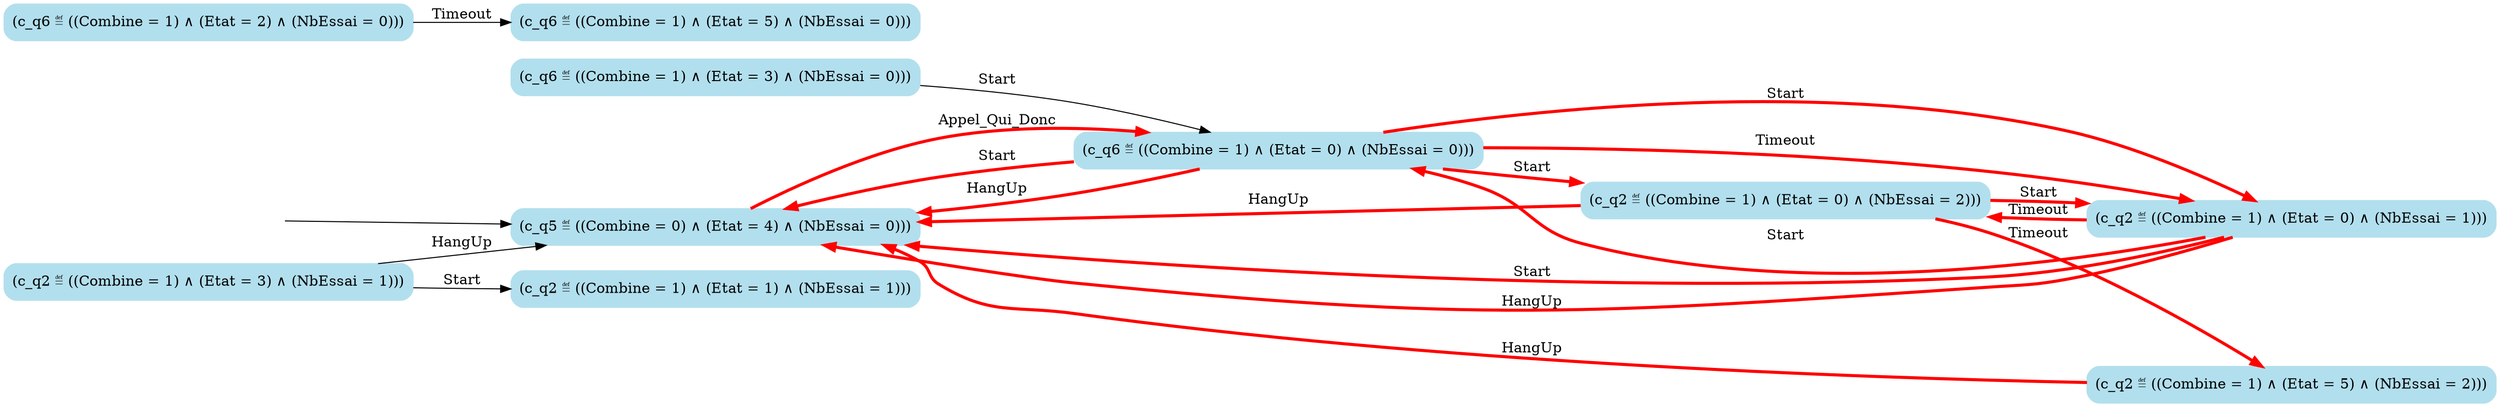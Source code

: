 digraph G {

	rankdir = LR;

	start_c_q5_33[style=invisible];

	node[shape=box, style="rounded, filled", color=lightblue2];

	c_q6_34[label="(c_q6 ≝ ((Combine = 1) ∧ (Etat = 0) ∧ (NbEssai = 0)))"];
	c_q2_35[label="(c_q2 ≝ ((Combine = 1) ∧ (Etat = 0) ∧ (NbEssai = 2)))"];
	c_q6_15[label="(c_q6 ≝ ((Combine = 1) ∧ (Etat = 5) ∧ (NbEssai = 0)))"];
	c_q2_3[label="(c_q2 ≝ ((Combine = 1) ∧ (Etat = 1) ∧ (NbEssai = 1)))"];
	c_q2_25[label="(c_q2 ≝ ((Combine = 1) ∧ (Etat = 0) ∧ (NbEssai = 1)))"];
	c_q2_30[label="(c_q2 ≝ ((Combine = 1) ∧ (Etat = 5) ∧ (NbEssai = 2)))"];
	c_q6_12[label="(c_q6 ≝ ((Combine = 1) ∧ (Etat = 3) ∧ (NbEssai = 0)))"];
	c_q2_32[label="(c_q2 ≝ ((Combine = 1) ∧ (Etat = 3) ∧ (NbEssai = 1)))"];
	c_q5_33[label="(c_q5 ≝ ((Combine = 0) ∧ (Etat = 4) ∧ (NbEssai = 0)))"];
	c_q6_14[label="(c_q6 ≝ ((Combine = 1) ∧ (Etat = 2) ∧ (NbEssai = 0)))"];

	start_c_q5_33 -> c_q5_33;
	c_q5_33 -> c_q6_34[label="Appel_Qui_Donc", penwidth=3, color=red];
	c_q2_32 -> c_q2_3[label="Start"];
	c_q2_25 -> c_q2_35[label="Timeout", penwidth=3, color=red];
	c_q2_25 -> c_q5_33[label="Start", penwidth=3, color=red];
	c_q2_25 -> c_q5_33[label="HangUp", penwidth=3, color=red];
	c_q2_25 -> c_q6_34[label="Start", penwidth=3, color=red];
	c_q6_12 -> c_q6_34[label="Start"];
	c_q6_14 -> c_q6_15[label="Timeout"];
	c_q6_34 -> c_q2_25[label="Start", penwidth=3, color=red];
	c_q6_34 -> c_q2_25[label="Timeout", penwidth=3, color=red];
	c_q6_34 -> c_q5_33[label="Start", penwidth=3, color=red];
	c_q6_34 -> c_q5_33[label="HangUp", penwidth=3, color=red];
	c_q2_35 -> c_q2_25[label="Start", penwidth=3, color=red];
	c_q2_35 -> c_q2_30[label="Timeout", penwidth=3, color=red];
	c_q2_35 -> c_q5_33[label="HangUp", penwidth=3, color=red];
	c_q2_30 -> c_q5_33[label="HangUp", penwidth=3, color=red];
	c_q2_32 -> c_q5_33[label="HangUp"];
	c_q6_34 -> c_q2_35[label="Start", penwidth=3, color=red];

}